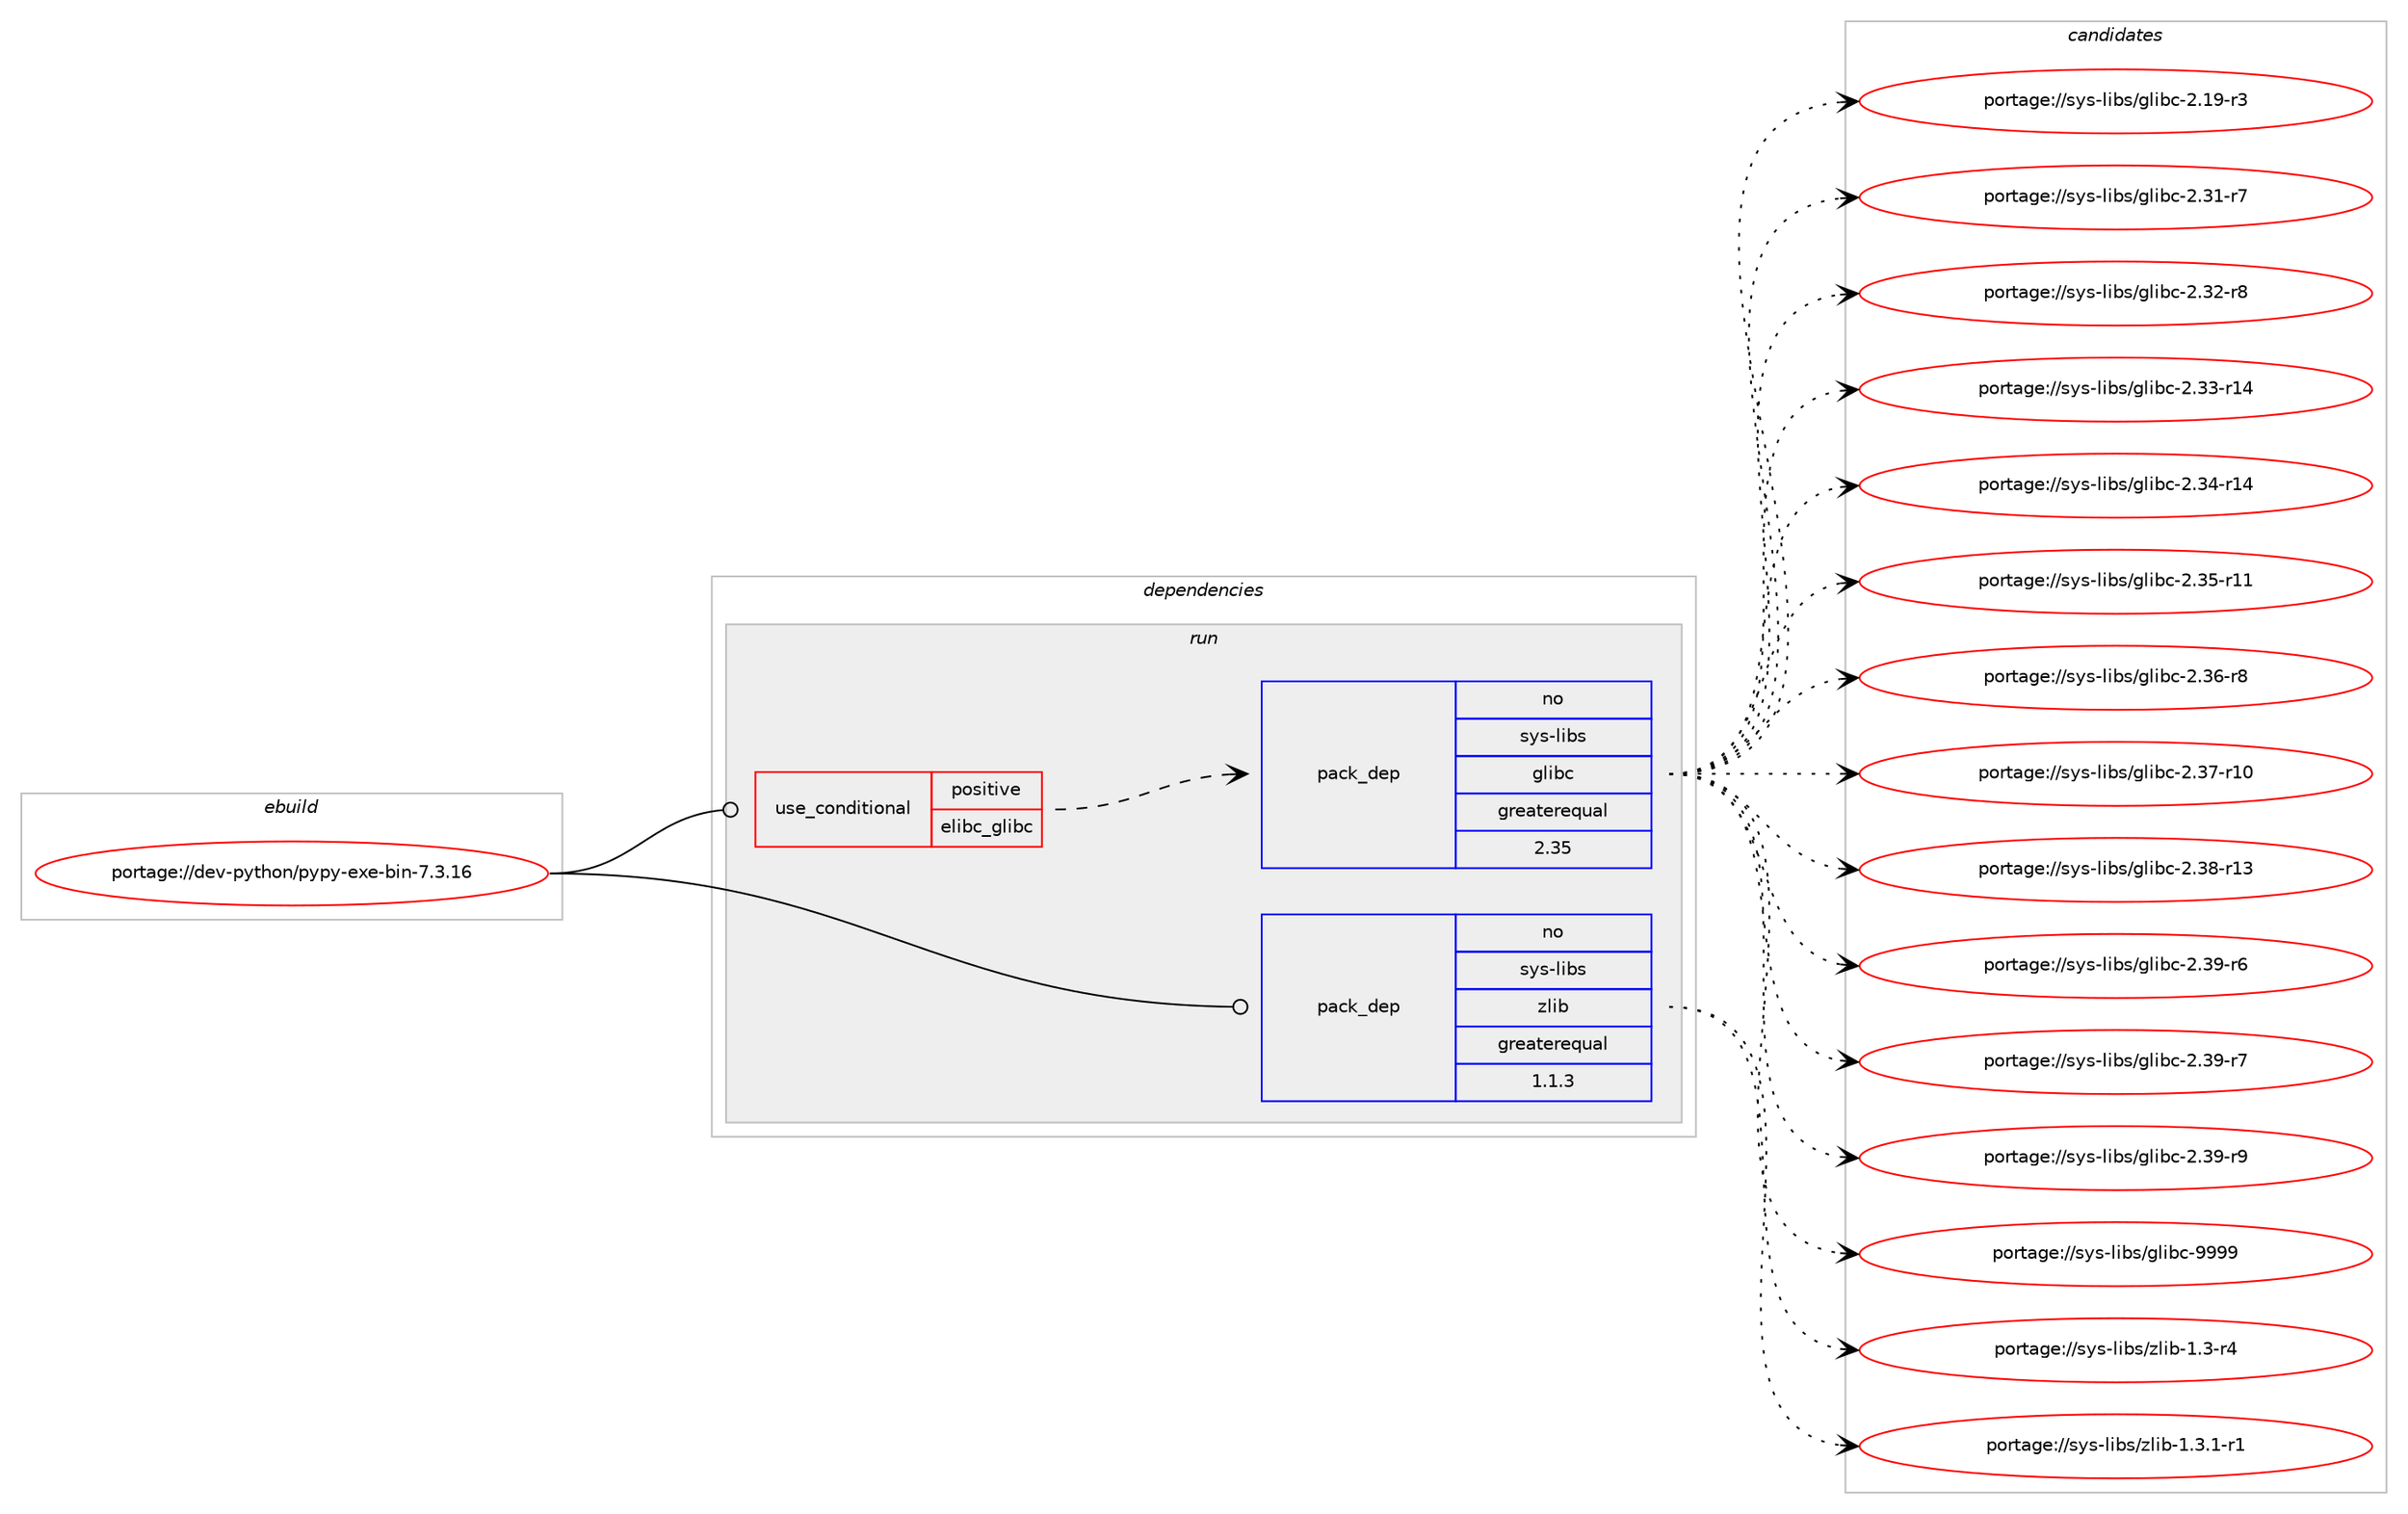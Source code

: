 digraph prolog {

# *************
# Graph options
# *************

newrank=true;
concentrate=true;
compound=true;
graph [rankdir=LR,fontname=Helvetica,fontsize=10,ranksep=1.5];#, ranksep=2.5, nodesep=0.2];
edge  [arrowhead=vee];
node  [fontname=Helvetica,fontsize=10];

# **********
# The ebuild
# **********

subgraph cluster_leftcol {
color=gray;
rank=same;
label=<<i>ebuild</i>>;
id [label="portage://dev-python/pypy-exe-bin-7.3.16", color=red, width=4, href="../dev-python/pypy-exe-bin-7.3.16.svg"];
}

# ****************
# The dependencies
# ****************

subgraph cluster_midcol {
color=gray;
label=<<i>dependencies</i>>;
subgraph cluster_compile {
fillcolor="#eeeeee";
style=filled;
label=<<i>compile</i>>;
}
subgraph cluster_compileandrun {
fillcolor="#eeeeee";
style=filled;
label=<<i>compile and run</i>>;
}
subgraph cluster_run {
fillcolor="#eeeeee";
style=filled;
label=<<i>run</i>>;
subgraph cond36257 {
dependency79168 [label=<<TABLE BORDER="0" CELLBORDER="1" CELLSPACING="0" CELLPADDING="4"><TR><TD ROWSPAN="3" CELLPADDING="10">use_conditional</TD></TR><TR><TD>positive</TD></TR><TR><TD>elibc_glibc</TD></TR></TABLE>>, shape=none, color=red];
# *** BEGIN UNKNOWN DEPENDENCY TYPE (TODO) ***
# dependency79168 -> package_dependency(portage://dev-python/pypy-exe-bin-7.3.16,run,no,sys-devel,gcc,none,[,,],[],[])
# *** END UNKNOWN DEPENDENCY TYPE (TODO) ***

subgraph pack41687 {
dependency79169 [label=<<TABLE BORDER="0" CELLBORDER="1" CELLSPACING="0" CELLPADDING="4" WIDTH="220"><TR><TD ROWSPAN="6" CELLPADDING="30">pack_dep</TD></TR><TR><TD WIDTH="110">no</TD></TR><TR><TD>sys-libs</TD></TR><TR><TD>glibc</TD></TR><TR><TD>greaterequal</TD></TR><TR><TD>2.35</TD></TR></TABLE>>, shape=none, color=blue];
}
dependency79168:e -> dependency79169:w [weight=20,style="dashed",arrowhead="vee"];
}
id:e -> dependency79168:w [weight=20,style="solid",arrowhead="odot"];
# *** BEGIN UNKNOWN DEPENDENCY TYPE (TODO) ***
# id -> package_dependency(portage://dev-python/pypy-exe-bin-7.3.16,run,no,app-arch,bzip2,none,[,,],[slot(0),subslot(1)],[])
# *** END UNKNOWN DEPENDENCY TYPE (TODO) ***

# *** BEGIN UNKNOWN DEPENDENCY TYPE (TODO) ***
# id -> package_dependency(portage://dev-python/pypy-exe-bin-7.3.16,run,no,dev-libs,expat,none,[,,],[slot(0),subslot(0)],[])
# *** END UNKNOWN DEPENDENCY TYPE (TODO) ***

# *** BEGIN UNKNOWN DEPENDENCY TYPE (TODO) ***
# id -> package_dependency(portage://dev-python/pypy-exe-bin-7.3.16,run,no,dev-libs,libffi,none,[,,],[slot(0),subslot(8)],[])
# *** END UNKNOWN DEPENDENCY TYPE (TODO) ***

# *** BEGIN UNKNOWN DEPENDENCY TYPE (TODO) ***
# id -> package_dependency(portage://dev-python/pypy-exe-bin-7.3.16,run,no,sys-libs,ncurses,none,[,,],[slot(0),subslot(6)],[])
# *** END UNKNOWN DEPENDENCY TYPE (TODO) ***

subgraph pack41688 {
dependency79170 [label=<<TABLE BORDER="0" CELLBORDER="1" CELLSPACING="0" CELLPADDING="4" WIDTH="220"><TR><TD ROWSPAN="6" CELLPADDING="30">pack_dep</TD></TR><TR><TD WIDTH="110">no</TD></TR><TR><TD>sys-libs</TD></TR><TR><TD>zlib</TD></TR><TR><TD>greaterequal</TD></TR><TR><TD>1.1.3</TD></TR></TABLE>>, shape=none, color=blue];
}
id:e -> dependency79170:w [weight=20,style="solid",arrowhead="odot"];
# *** BEGIN UNKNOWN DEPENDENCY TYPE (TODO) ***
# id -> package_dependency(portage://dev-python/pypy-exe-bin-7.3.16,run,no,virtual,libintl,none,[,,],[slot(0),subslot(0)],[])
# *** END UNKNOWN DEPENDENCY TYPE (TODO) ***

# *** BEGIN UNKNOWN DEPENDENCY TYPE (TODO) ***
# id -> package_dependency(portage://dev-python/pypy-exe-bin-7.3.16,run,weak,dev-python,pypy-exe,none,[,,],[slot(7.3.16)],[])
# *** END UNKNOWN DEPENDENCY TYPE (TODO) ***

}
}

# **************
# The candidates
# **************

subgraph cluster_choices {
rank=same;
color=gray;
label=<<i>candidates</i>>;

subgraph choice41687 {
color=black;
nodesep=1;
choice115121115451081059811547103108105989945504649574511451 [label="portage://sys-libs/glibc-2.19-r3", color=red, width=4,href="../sys-libs/glibc-2.19-r3.svg"];
choice115121115451081059811547103108105989945504651494511455 [label="portage://sys-libs/glibc-2.31-r7", color=red, width=4,href="../sys-libs/glibc-2.31-r7.svg"];
choice115121115451081059811547103108105989945504651504511456 [label="portage://sys-libs/glibc-2.32-r8", color=red, width=4,href="../sys-libs/glibc-2.32-r8.svg"];
choice11512111545108105981154710310810598994550465151451144952 [label="portage://sys-libs/glibc-2.33-r14", color=red, width=4,href="../sys-libs/glibc-2.33-r14.svg"];
choice11512111545108105981154710310810598994550465152451144952 [label="portage://sys-libs/glibc-2.34-r14", color=red, width=4,href="../sys-libs/glibc-2.34-r14.svg"];
choice11512111545108105981154710310810598994550465153451144949 [label="portage://sys-libs/glibc-2.35-r11", color=red, width=4,href="../sys-libs/glibc-2.35-r11.svg"];
choice115121115451081059811547103108105989945504651544511456 [label="portage://sys-libs/glibc-2.36-r8", color=red, width=4,href="../sys-libs/glibc-2.36-r8.svg"];
choice11512111545108105981154710310810598994550465155451144948 [label="portage://sys-libs/glibc-2.37-r10", color=red, width=4,href="../sys-libs/glibc-2.37-r10.svg"];
choice11512111545108105981154710310810598994550465156451144951 [label="portage://sys-libs/glibc-2.38-r13", color=red, width=4,href="../sys-libs/glibc-2.38-r13.svg"];
choice115121115451081059811547103108105989945504651574511454 [label="portage://sys-libs/glibc-2.39-r6", color=red, width=4,href="../sys-libs/glibc-2.39-r6.svg"];
choice115121115451081059811547103108105989945504651574511455 [label="portage://sys-libs/glibc-2.39-r7", color=red, width=4,href="../sys-libs/glibc-2.39-r7.svg"];
choice115121115451081059811547103108105989945504651574511457 [label="portage://sys-libs/glibc-2.39-r9", color=red, width=4,href="../sys-libs/glibc-2.39-r9.svg"];
choice11512111545108105981154710310810598994557575757 [label="portage://sys-libs/glibc-9999", color=red, width=4,href="../sys-libs/glibc-9999.svg"];
dependency79169:e -> choice115121115451081059811547103108105989945504649574511451:w [style=dotted,weight="100"];
dependency79169:e -> choice115121115451081059811547103108105989945504651494511455:w [style=dotted,weight="100"];
dependency79169:e -> choice115121115451081059811547103108105989945504651504511456:w [style=dotted,weight="100"];
dependency79169:e -> choice11512111545108105981154710310810598994550465151451144952:w [style=dotted,weight="100"];
dependency79169:e -> choice11512111545108105981154710310810598994550465152451144952:w [style=dotted,weight="100"];
dependency79169:e -> choice11512111545108105981154710310810598994550465153451144949:w [style=dotted,weight="100"];
dependency79169:e -> choice115121115451081059811547103108105989945504651544511456:w [style=dotted,weight="100"];
dependency79169:e -> choice11512111545108105981154710310810598994550465155451144948:w [style=dotted,weight="100"];
dependency79169:e -> choice11512111545108105981154710310810598994550465156451144951:w [style=dotted,weight="100"];
dependency79169:e -> choice115121115451081059811547103108105989945504651574511454:w [style=dotted,weight="100"];
dependency79169:e -> choice115121115451081059811547103108105989945504651574511455:w [style=dotted,weight="100"];
dependency79169:e -> choice115121115451081059811547103108105989945504651574511457:w [style=dotted,weight="100"];
dependency79169:e -> choice11512111545108105981154710310810598994557575757:w [style=dotted,weight="100"];
}
subgraph choice41688 {
color=black;
nodesep=1;
choice11512111545108105981154712210810598454946514511452 [label="portage://sys-libs/zlib-1.3-r4", color=red, width=4,href="../sys-libs/zlib-1.3-r4.svg"];
choice115121115451081059811547122108105984549465146494511449 [label="portage://sys-libs/zlib-1.3.1-r1", color=red, width=4,href="../sys-libs/zlib-1.3.1-r1.svg"];
dependency79170:e -> choice11512111545108105981154712210810598454946514511452:w [style=dotted,weight="100"];
dependency79170:e -> choice115121115451081059811547122108105984549465146494511449:w [style=dotted,weight="100"];
}
}

}
